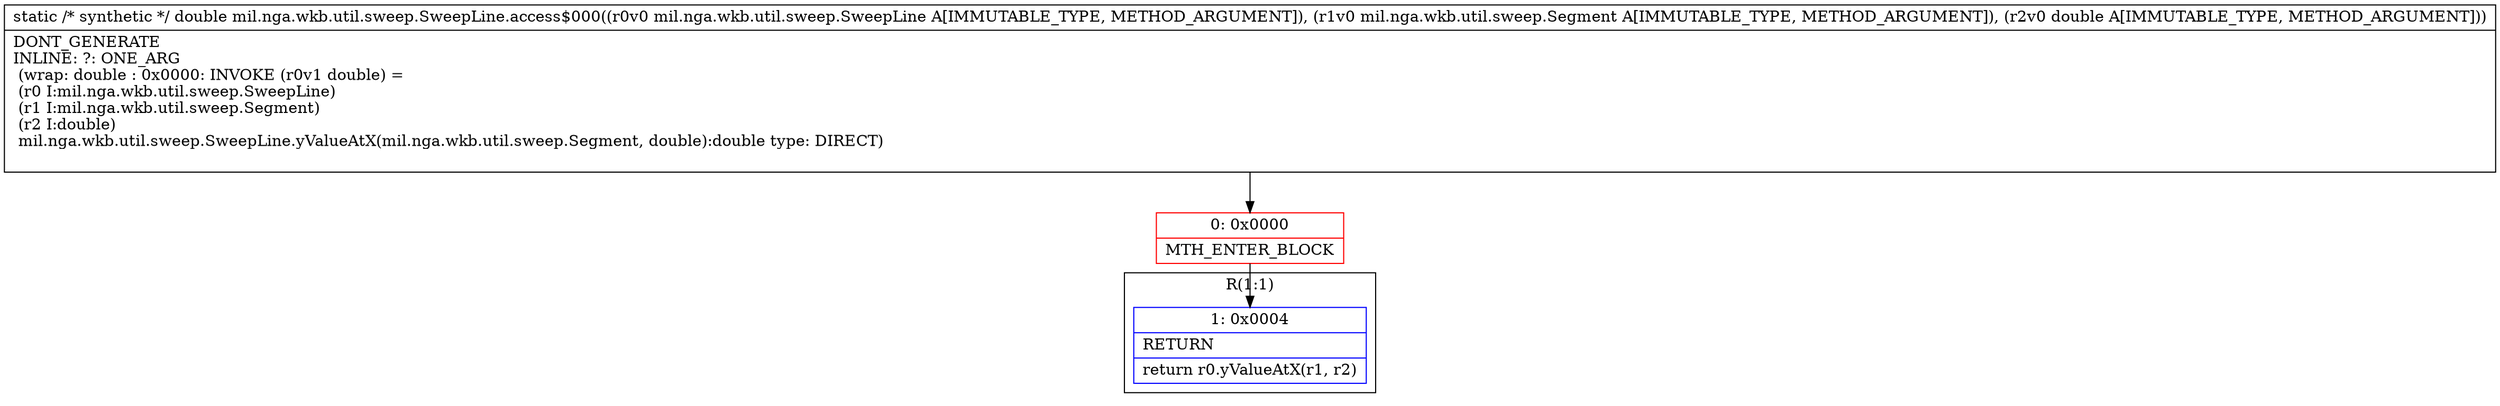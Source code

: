 digraph "CFG formil.nga.wkb.util.sweep.SweepLine.access$000(Lmil\/nga\/wkb\/util\/sweep\/SweepLine;Lmil\/nga\/wkb\/util\/sweep\/Segment;D)D" {
subgraph cluster_Region_1064346521 {
label = "R(1:1)";
node [shape=record,color=blue];
Node_1 [shape=record,label="{1\:\ 0x0004|RETURN\l|return r0.yValueAtX(r1, r2)\l}"];
}
Node_0 [shape=record,color=red,label="{0\:\ 0x0000|MTH_ENTER_BLOCK\l}"];
MethodNode[shape=record,label="{static \/* synthetic *\/ double mil.nga.wkb.util.sweep.SweepLine.access$000((r0v0 mil.nga.wkb.util.sweep.SweepLine A[IMMUTABLE_TYPE, METHOD_ARGUMENT]), (r1v0 mil.nga.wkb.util.sweep.Segment A[IMMUTABLE_TYPE, METHOD_ARGUMENT]), (r2v0 double A[IMMUTABLE_TYPE, METHOD_ARGUMENT]))  | DONT_GENERATE\lINLINE: ?: ONE_ARG  \l  (wrap: double : 0x0000: INVOKE  (r0v1 double) = \l  (r0 I:mil.nga.wkb.util.sweep.SweepLine)\l  (r1 I:mil.nga.wkb.util.sweep.Segment)\l  (r2 I:double)\l mil.nga.wkb.util.sweep.SweepLine.yValueAtX(mil.nga.wkb.util.sweep.Segment, double):double type: DIRECT)\l\l}"];
MethodNode -> Node_0;
Node_0 -> Node_1;
}

